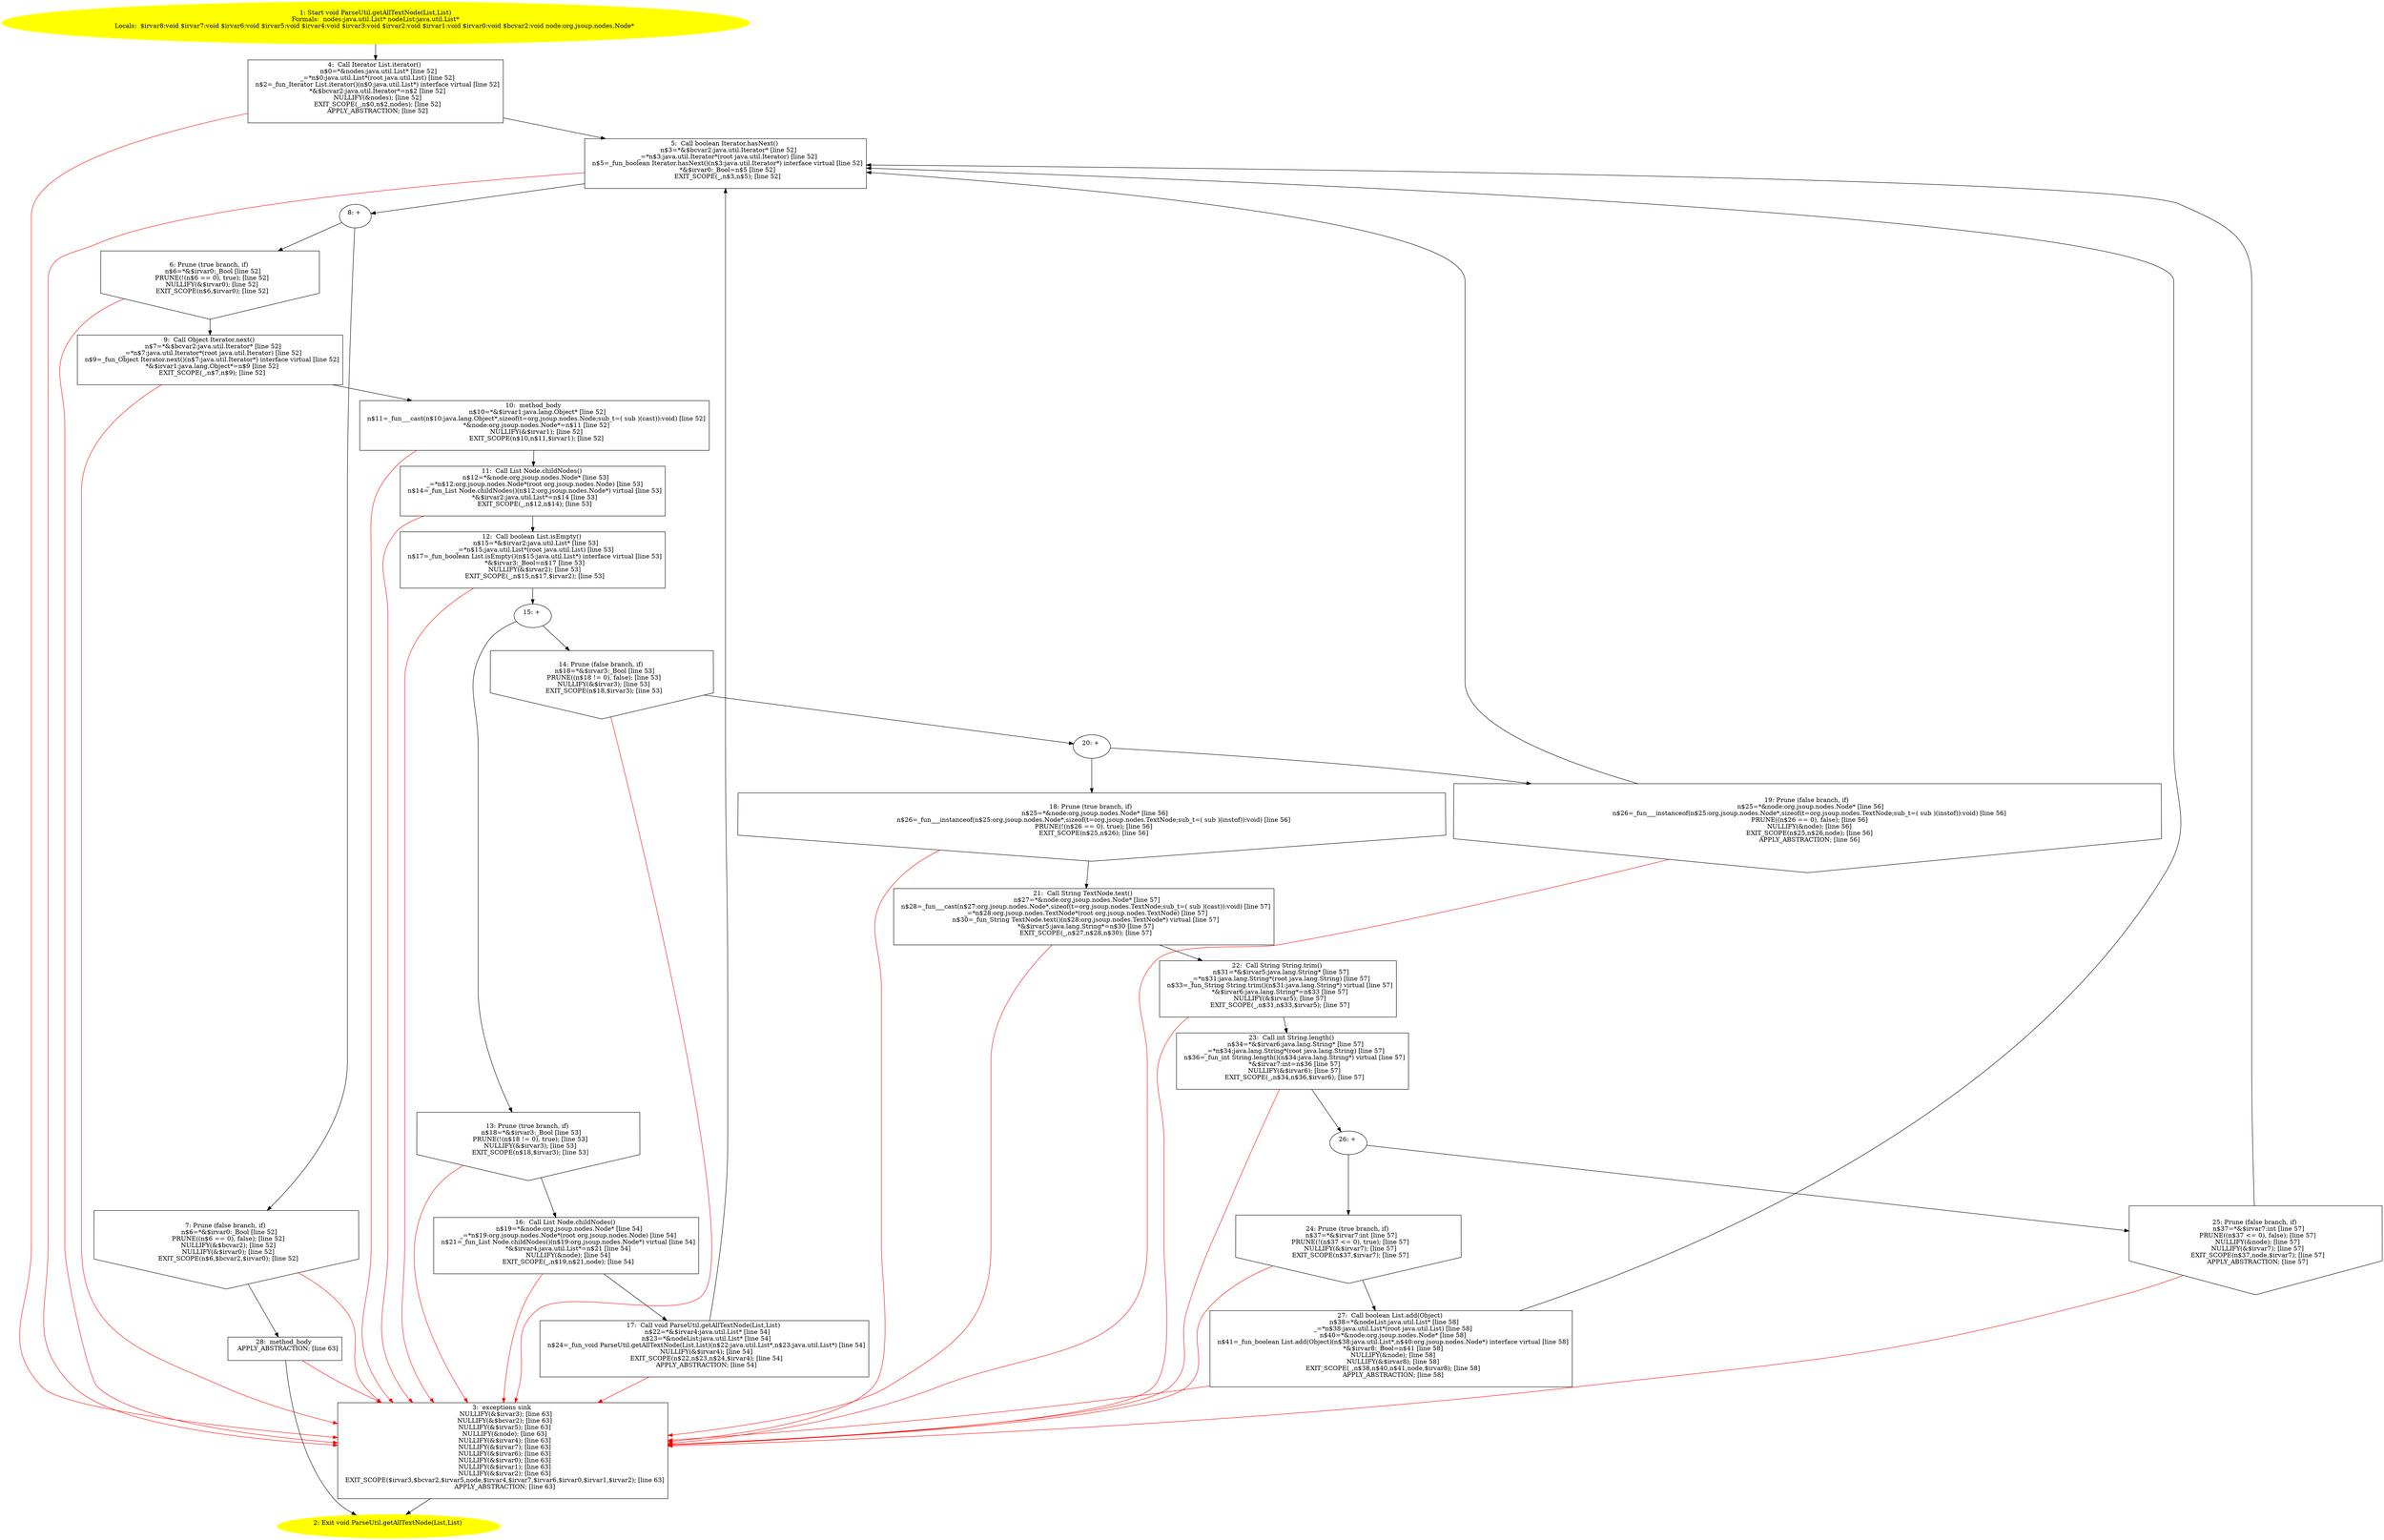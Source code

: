 /* @generated */
digraph cfg {
"com.zrlog.util.ParseUtil.getAllTextNode(java.util.List,java.util.List):void.636949c1dd15174810954431f86c50c9_1" [label="1: Start void ParseUtil.getAllTextNode(List,List)\nFormals:  nodes:java.util.List* nodeList:java.util.List*\nLocals:  $irvar8:void $irvar7:void $irvar6:void $irvar5:void $irvar4:void $irvar3:void $irvar2:void $irvar1:void $irvar0:void $bcvar2:void node:org.jsoup.nodes.Node* \n  " color=yellow style=filled]
	

	 "com.zrlog.util.ParseUtil.getAllTextNode(java.util.List,java.util.List):void.636949c1dd15174810954431f86c50c9_1" -> "com.zrlog.util.ParseUtil.getAllTextNode(java.util.List,java.util.List):void.636949c1dd15174810954431f86c50c9_4" ;
"com.zrlog.util.ParseUtil.getAllTextNode(java.util.List,java.util.List):void.636949c1dd15174810954431f86c50c9_2" [label="2: Exit void ParseUtil.getAllTextNode(List,List) \n  " color=yellow style=filled]
	

"com.zrlog.util.ParseUtil.getAllTextNode(java.util.List,java.util.List):void.636949c1dd15174810954431f86c50c9_3" [label="3:  exceptions sink \n   NULLIFY(&$irvar3); [line 63]\n  NULLIFY(&$bcvar2); [line 63]\n  NULLIFY(&$irvar5); [line 63]\n  NULLIFY(&node); [line 63]\n  NULLIFY(&$irvar4); [line 63]\n  NULLIFY(&$irvar7); [line 63]\n  NULLIFY(&$irvar6); [line 63]\n  NULLIFY(&$irvar0); [line 63]\n  NULLIFY(&$irvar1); [line 63]\n  NULLIFY(&$irvar2); [line 63]\n  EXIT_SCOPE($irvar3,$bcvar2,$irvar5,node,$irvar4,$irvar7,$irvar6,$irvar0,$irvar1,$irvar2); [line 63]\n  APPLY_ABSTRACTION; [line 63]\n " shape="box"]
	

	 "com.zrlog.util.ParseUtil.getAllTextNode(java.util.List,java.util.List):void.636949c1dd15174810954431f86c50c9_3" -> "com.zrlog.util.ParseUtil.getAllTextNode(java.util.List,java.util.List):void.636949c1dd15174810954431f86c50c9_2" ;
"com.zrlog.util.ParseUtil.getAllTextNode(java.util.List,java.util.List):void.636949c1dd15174810954431f86c50c9_4" [label="4:  Call Iterator List.iterator() \n   n$0=*&nodes:java.util.List* [line 52]\n  _=*n$0:java.util.List*(root java.util.List) [line 52]\n  n$2=_fun_Iterator List.iterator()(n$0:java.util.List*) interface virtual [line 52]\n  *&$bcvar2:java.util.Iterator*=n$2 [line 52]\n  NULLIFY(&nodes); [line 52]\n  EXIT_SCOPE(_,n$0,n$2,nodes); [line 52]\n  APPLY_ABSTRACTION; [line 52]\n " shape="box"]
	

	 "com.zrlog.util.ParseUtil.getAllTextNode(java.util.List,java.util.List):void.636949c1dd15174810954431f86c50c9_4" -> "com.zrlog.util.ParseUtil.getAllTextNode(java.util.List,java.util.List):void.636949c1dd15174810954431f86c50c9_5" ;
	 "com.zrlog.util.ParseUtil.getAllTextNode(java.util.List,java.util.List):void.636949c1dd15174810954431f86c50c9_4" -> "com.zrlog.util.ParseUtil.getAllTextNode(java.util.List,java.util.List):void.636949c1dd15174810954431f86c50c9_3" [color="red" ];
"com.zrlog.util.ParseUtil.getAllTextNode(java.util.List,java.util.List):void.636949c1dd15174810954431f86c50c9_5" [label="5:  Call boolean Iterator.hasNext() \n   n$3=*&$bcvar2:java.util.Iterator* [line 52]\n  _=*n$3:java.util.Iterator*(root java.util.Iterator) [line 52]\n  n$5=_fun_boolean Iterator.hasNext()(n$3:java.util.Iterator*) interface virtual [line 52]\n  *&$irvar0:_Bool=n$5 [line 52]\n  EXIT_SCOPE(_,n$3,n$5); [line 52]\n " shape="box"]
	

	 "com.zrlog.util.ParseUtil.getAllTextNode(java.util.List,java.util.List):void.636949c1dd15174810954431f86c50c9_5" -> "com.zrlog.util.ParseUtil.getAllTextNode(java.util.List,java.util.List):void.636949c1dd15174810954431f86c50c9_8" ;
	 "com.zrlog.util.ParseUtil.getAllTextNode(java.util.List,java.util.List):void.636949c1dd15174810954431f86c50c9_5" -> "com.zrlog.util.ParseUtil.getAllTextNode(java.util.List,java.util.List):void.636949c1dd15174810954431f86c50c9_3" [color="red" ];
"com.zrlog.util.ParseUtil.getAllTextNode(java.util.List,java.util.List):void.636949c1dd15174810954431f86c50c9_6" [label="6: Prune (true branch, if) \n   n$6=*&$irvar0:_Bool [line 52]\n  PRUNE(!(n$6 == 0), true); [line 52]\n  NULLIFY(&$irvar0); [line 52]\n  EXIT_SCOPE(n$6,$irvar0); [line 52]\n " shape="invhouse"]
	

	 "com.zrlog.util.ParseUtil.getAllTextNode(java.util.List,java.util.List):void.636949c1dd15174810954431f86c50c9_6" -> "com.zrlog.util.ParseUtil.getAllTextNode(java.util.List,java.util.List):void.636949c1dd15174810954431f86c50c9_9" ;
	 "com.zrlog.util.ParseUtil.getAllTextNode(java.util.List,java.util.List):void.636949c1dd15174810954431f86c50c9_6" -> "com.zrlog.util.ParseUtil.getAllTextNode(java.util.List,java.util.List):void.636949c1dd15174810954431f86c50c9_3" [color="red" ];
"com.zrlog.util.ParseUtil.getAllTextNode(java.util.List,java.util.List):void.636949c1dd15174810954431f86c50c9_7" [label="7: Prune (false branch, if) \n   n$6=*&$irvar0:_Bool [line 52]\n  PRUNE((n$6 == 0), false); [line 52]\n  NULLIFY(&$bcvar2); [line 52]\n  NULLIFY(&$irvar0); [line 52]\n  EXIT_SCOPE(n$6,$bcvar2,$irvar0); [line 52]\n " shape="invhouse"]
	

	 "com.zrlog.util.ParseUtil.getAllTextNode(java.util.List,java.util.List):void.636949c1dd15174810954431f86c50c9_7" -> "com.zrlog.util.ParseUtil.getAllTextNode(java.util.List,java.util.List):void.636949c1dd15174810954431f86c50c9_28" ;
	 "com.zrlog.util.ParseUtil.getAllTextNode(java.util.List,java.util.List):void.636949c1dd15174810954431f86c50c9_7" -> "com.zrlog.util.ParseUtil.getAllTextNode(java.util.List,java.util.List):void.636949c1dd15174810954431f86c50c9_3" [color="red" ];
"com.zrlog.util.ParseUtil.getAllTextNode(java.util.List,java.util.List):void.636949c1dd15174810954431f86c50c9_8" [label="8: + \n  " ]
	

	 "com.zrlog.util.ParseUtil.getAllTextNode(java.util.List,java.util.List):void.636949c1dd15174810954431f86c50c9_8" -> "com.zrlog.util.ParseUtil.getAllTextNode(java.util.List,java.util.List):void.636949c1dd15174810954431f86c50c9_6" ;
	 "com.zrlog.util.ParseUtil.getAllTextNode(java.util.List,java.util.List):void.636949c1dd15174810954431f86c50c9_8" -> "com.zrlog.util.ParseUtil.getAllTextNode(java.util.List,java.util.List):void.636949c1dd15174810954431f86c50c9_7" ;
"com.zrlog.util.ParseUtil.getAllTextNode(java.util.List,java.util.List):void.636949c1dd15174810954431f86c50c9_9" [label="9:  Call Object Iterator.next() \n   n$7=*&$bcvar2:java.util.Iterator* [line 52]\n  _=*n$7:java.util.Iterator*(root java.util.Iterator) [line 52]\n  n$9=_fun_Object Iterator.next()(n$7:java.util.Iterator*) interface virtual [line 52]\n  *&$irvar1:java.lang.Object*=n$9 [line 52]\n  EXIT_SCOPE(_,n$7,n$9); [line 52]\n " shape="box"]
	

	 "com.zrlog.util.ParseUtil.getAllTextNode(java.util.List,java.util.List):void.636949c1dd15174810954431f86c50c9_9" -> "com.zrlog.util.ParseUtil.getAllTextNode(java.util.List,java.util.List):void.636949c1dd15174810954431f86c50c9_10" ;
	 "com.zrlog.util.ParseUtil.getAllTextNode(java.util.List,java.util.List):void.636949c1dd15174810954431f86c50c9_9" -> "com.zrlog.util.ParseUtil.getAllTextNode(java.util.List,java.util.List):void.636949c1dd15174810954431f86c50c9_3" [color="red" ];
"com.zrlog.util.ParseUtil.getAllTextNode(java.util.List,java.util.List):void.636949c1dd15174810954431f86c50c9_10" [label="10:  method_body \n   n$10=*&$irvar1:java.lang.Object* [line 52]\n  n$11=_fun___cast(n$10:java.lang.Object*,sizeof(t=org.jsoup.nodes.Node;sub_t=( sub )(cast)):void) [line 52]\n  *&node:org.jsoup.nodes.Node*=n$11 [line 52]\n  NULLIFY(&$irvar1); [line 52]\n  EXIT_SCOPE(n$10,n$11,$irvar1); [line 52]\n " shape="box"]
	

	 "com.zrlog.util.ParseUtil.getAllTextNode(java.util.List,java.util.List):void.636949c1dd15174810954431f86c50c9_10" -> "com.zrlog.util.ParseUtil.getAllTextNode(java.util.List,java.util.List):void.636949c1dd15174810954431f86c50c9_11" ;
	 "com.zrlog.util.ParseUtil.getAllTextNode(java.util.List,java.util.List):void.636949c1dd15174810954431f86c50c9_10" -> "com.zrlog.util.ParseUtil.getAllTextNode(java.util.List,java.util.List):void.636949c1dd15174810954431f86c50c9_3" [color="red" ];
"com.zrlog.util.ParseUtil.getAllTextNode(java.util.List,java.util.List):void.636949c1dd15174810954431f86c50c9_11" [label="11:  Call List Node.childNodes() \n   n$12=*&node:org.jsoup.nodes.Node* [line 53]\n  _=*n$12:org.jsoup.nodes.Node*(root org.jsoup.nodes.Node) [line 53]\n  n$14=_fun_List Node.childNodes()(n$12:org.jsoup.nodes.Node*) virtual [line 53]\n  *&$irvar2:java.util.List*=n$14 [line 53]\n  EXIT_SCOPE(_,n$12,n$14); [line 53]\n " shape="box"]
	

	 "com.zrlog.util.ParseUtil.getAllTextNode(java.util.List,java.util.List):void.636949c1dd15174810954431f86c50c9_11" -> "com.zrlog.util.ParseUtil.getAllTextNode(java.util.List,java.util.List):void.636949c1dd15174810954431f86c50c9_12" ;
	 "com.zrlog.util.ParseUtil.getAllTextNode(java.util.List,java.util.List):void.636949c1dd15174810954431f86c50c9_11" -> "com.zrlog.util.ParseUtil.getAllTextNode(java.util.List,java.util.List):void.636949c1dd15174810954431f86c50c9_3" [color="red" ];
"com.zrlog.util.ParseUtil.getAllTextNode(java.util.List,java.util.List):void.636949c1dd15174810954431f86c50c9_12" [label="12:  Call boolean List.isEmpty() \n   n$15=*&$irvar2:java.util.List* [line 53]\n  _=*n$15:java.util.List*(root java.util.List) [line 53]\n  n$17=_fun_boolean List.isEmpty()(n$15:java.util.List*) interface virtual [line 53]\n  *&$irvar3:_Bool=n$17 [line 53]\n  NULLIFY(&$irvar2); [line 53]\n  EXIT_SCOPE(_,n$15,n$17,$irvar2); [line 53]\n " shape="box"]
	

	 "com.zrlog.util.ParseUtil.getAllTextNode(java.util.List,java.util.List):void.636949c1dd15174810954431f86c50c9_12" -> "com.zrlog.util.ParseUtil.getAllTextNode(java.util.List,java.util.List):void.636949c1dd15174810954431f86c50c9_15" ;
	 "com.zrlog.util.ParseUtil.getAllTextNode(java.util.List,java.util.List):void.636949c1dd15174810954431f86c50c9_12" -> "com.zrlog.util.ParseUtil.getAllTextNode(java.util.List,java.util.List):void.636949c1dd15174810954431f86c50c9_3" [color="red" ];
"com.zrlog.util.ParseUtil.getAllTextNode(java.util.List,java.util.List):void.636949c1dd15174810954431f86c50c9_13" [label="13: Prune (true branch, if) \n   n$18=*&$irvar3:_Bool [line 53]\n  PRUNE(!(n$18 != 0), true); [line 53]\n  NULLIFY(&$irvar3); [line 53]\n  EXIT_SCOPE(n$18,$irvar3); [line 53]\n " shape="invhouse"]
	

	 "com.zrlog.util.ParseUtil.getAllTextNode(java.util.List,java.util.List):void.636949c1dd15174810954431f86c50c9_13" -> "com.zrlog.util.ParseUtil.getAllTextNode(java.util.List,java.util.List):void.636949c1dd15174810954431f86c50c9_16" ;
	 "com.zrlog.util.ParseUtil.getAllTextNode(java.util.List,java.util.List):void.636949c1dd15174810954431f86c50c9_13" -> "com.zrlog.util.ParseUtil.getAllTextNode(java.util.List,java.util.List):void.636949c1dd15174810954431f86c50c9_3" [color="red" ];
"com.zrlog.util.ParseUtil.getAllTextNode(java.util.List,java.util.List):void.636949c1dd15174810954431f86c50c9_14" [label="14: Prune (false branch, if) \n   n$18=*&$irvar3:_Bool [line 53]\n  PRUNE((n$18 != 0), false); [line 53]\n  NULLIFY(&$irvar3); [line 53]\n  EXIT_SCOPE(n$18,$irvar3); [line 53]\n " shape="invhouse"]
	

	 "com.zrlog.util.ParseUtil.getAllTextNode(java.util.List,java.util.List):void.636949c1dd15174810954431f86c50c9_14" -> "com.zrlog.util.ParseUtil.getAllTextNode(java.util.List,java.util.List):void.636949c1dd15174810954431f86c50c9_20" ;
	 "com.zrlog.util.ParseUtil.getAllTextNode(java.util.List,java.util.List):void.636949c1dd15174810954431f86c50c9_14" -> "com.zrlog.util.ParseUtil.getAllTextNode(java.util.List,java.util.List):void.636949c1dd15174810954431f86c50c9_3" [color="red" ];
"com.zrlog.util.ParseUtil.getAllTextNode(java.util.List,java.util.List):void.636949c1dd15174810954431f86c50c9_15" [label="15: + \n  " ]
	

	 "com.zrlog.util.ParseUtil.getAllTextNode(java.util.List,java.util.List):void.636949c1dd15174810954431f86c50c9_15" -> "com.zrlog.util.ParseUtil.getAllTextNode(java.util.List,java.util.List):void.636949c1dd15174810954431f86c50c9_13" ;
	 "com.zrlog.util.ParseUtil.getAllTextNode(java.util.List,java.util.List):void.636949c1dd15174810954431f86c50c9_15" -> "com.zrlog.util.ParseUtil.getAllTextNode(java.util.List,java.util.List):void.636949c1dd15174810954431f86c50c9_14" ;
"com.zrlog.util.ParseUtil.getAllTextNode(java.util.List,java.util.List):void.636949c1dd15174810954431f86c50c9_16" [label="16:  Call List Node.childNodes() \n   n$19=*&node:org.jsoup.nodes.Node* [line 54]\n  _=*n$19:org.jsoup.nodes.Node*(root org.jsoup.nodes.Node) [line 54]\n  n$21=_fun_List Node.childNodes()(n$19:org.jsoup.nodes.Node*) virtual [line 54]\n  *&$irvar4:java.util.List*=n$21 [line 54]\n  NULLIFY(&node); [line 54]\n  EXIT_SCOPE(_,n$19,n$21,node); [line 54]\n " shape="box"]
	

	 "com.zrlog.util.ParseUtil.getAllTextNode(java.util.List,java.util.List):void.636949c1dd15174810954431f86c50c9_16" -> "com.zrlog.util.ParseUtil.getAllTextNode(java.util.List,java.util.List):void.636949c1dd15174810954431f86c50c9_17" ;
	 "com.zrlog.util.ParseUtil.getAllTextNode(java.util.List,java.util.List):void.636949c1dd15174810954431f86c50c9_16" -> "com.zrlog.util.ParseUtil.getAllTextNode(java.util.List,java.util.List):void.636949c1dd15174810954431f86c50c9_3" [color="red" ];
"com.zrlog.util.ParseUtil.getAllTextNode(java.util.List,java.util.List):void.636949c1dd15174810954431f86c50c9_17" [label="17:  Call void ParseUtil.getAllTextNode(List,List) \n   n$22=*&$irvar4:java.util.List* [line 54]\n  n$23=*&nodeList:java.util.List* [line 54]\n  n$24=_fun_void ParseUtil.getAllTextNode(List,List)(n$22:java.util.List*,n$23:java.util.List*) [line 54]\n  NULLIFY(&$irvar4); [line 54]\n  EXIT_SCOPE(n$22,n$23,n$24,$irvar4); [line 54]\n  APPLY_ABSTRACTION; [line 54]\n " shape="box"]
	

	 "com.zrlog.util.ParseUtil.getAllTextNode(java.util.List,java.util.List):void.636949c1dd15174810954431f86c50c9_17" -> "com.zrlog.util.ParseUtil.getAllTextNode(java.util.List,java.util.List):void.636949c1dd15174810954431f86c50c9_5" ;
	 "com.zrlog.util.ParseUtil.getAllTextNode(java.util.List,java.util.List):void.636949c1dd15174810954431f86c50c9_17" -> "com.zrlog.util.ParseUtil.getAllTextNode(java.util.List,java.util.List):void.636949c1dd15174810954431f86c50c9_3" [color="red" ];
"com.zrlog.util.ParseUtil.getAllTextNode(java.util.List,java.util.List):void.636949c1dd15174810954431f86c50c9_18" [label="18: Prune (true branch, if) \n   n$25=*&node:org.jsoup.nodes.Node* [line 56]\n  n$26=_fun___instanceof(n$25:org.jsoup.nodes.Node*,sizeof(t=org.jsoup.nodes.TextNode;sub_t=( sub )(instof)):void) [line 56]\n  PRUNE(!(n$26 == 0), true); [line 56]\n  EXIT_SCOPE(n$25,n$26); [line 56]\n " shape="invhouse"]
	

	 "com.zrlog.util.ParseUtil.getAllTextNode(java.util.List,java.util.List):void.636949c1dd15174810954431f86c50c9_18" -> "com.zrlog.util.ParseUtil.getAllTextNode(java.util.List,java.util.List):void.636949c1dd15174810954431f86c50c9_21" ;
	 "com.zrlog.util.ParseUtil.getAllTextNode(java.util.List,java.util.List):void.636949c1dd15174810954431f86c50c9_18" -> "com.zrlog.util.ParseUtil.getAllTextNode(java.util.List,java.util.List):void.636949c1dd15174810954431f86c50c9_3" [color="red" ];
"com.zrlog.util.ParseUtil.getAllTextNode(java.util.List,java.util.List):void.636949c1dd15174810954431f86c50c9_19" [label="19: Prune (false branch, if) \n   n$25=*&node:org.jsoup.nodes.Node* [line 56]\n  n$26=_fun___instanceof(n$25:org.jsoup.nodes.Node*,sizeof(t=org.jsoup.nodes.TextNode;sub_t=( sub )(instof)):void) [line 56]\n  PRUNE((n$26 == 0), false); [line 56]\n  NULLIFY(&node); [line 56]\n  EXIT_SCOPE(n$25,n$26,node); [line 56]\n  APPLY_ABSTRACTION; [line 56]\n " shape="invhouse"]
	

	 "com.zrlog.util.ParseUtil.getAllTextNode(java.util.List,java.util.List):void.636949c1dd15174810954431f86c50c9_19" -> "com.zrlog.util.ParseUtil.getAllTextNode(java.util.List,java.util.List):void.636949c1dd15174810954431f86c50c9_5" ;
	 "com.zrlog.util.ParseUtil.getAllTextNode(java.util.List,java.util.List):void.636949c1dd15174810954431f86c50c9_19" -> "com.zrlog.util.ParseUtil.getAllTextNode(java.util.List,java.util.List):void.636949c1dd15174810954431f86c50c9_3" [color="red" ];
"com.zrlog.util.ParseUtil.getAllTextNode(java.util.List,java.util.List):void.636949c1dd15174810954431f86c50c9_20" [label="20: + \n  " ]
	

	 "com.zrlog.util.ParseUtil.getAllTextNode(java.util.List,java.util.List):void.636949c1dd15174810954431f86c50c9_20" -> "com.zrlog.util.ParseUtil.getAllTextNode(java.util.List,java.util.List):void.636949c1dd15174810954431f86c50c9_18" ;
	 "com.zrlog.util.ParseUtil.getAllTextNode(java.util.List,java.util.List):void.636949c1dd15174810954431f86c50c9_20" -> "com.zrlog.util.ParseUtil.getAllTextNode(java.util.List,java.util.List):void.636949c1dd15174810954431f86c50c9_19" ;
"com.zrlog.util.ParseUtil.getAllTextNode(java.util.List,java.util.List):void.636949c1dd15174810954431f86c50c9_21" [label="21:  Call String TextNode.text() \n   n$27=*&node:org.jsoup.nodes.Node* [line 57]\n  n$28=_fun___cast(n$27:org.jsoup.nodes.Node*,sizeof(t=org.jsoup.nodes.TextNode;sub_t=( sub )(cast)):void) [line 57]\n  _=*n$28:org.jsoup.nodes.TextNode*(root org.jsoup.nodes.TextNode) [line 57]\n  n$30=_fun_String TextNode.text()(n$28:org.jsoup.nodes.TextNode*) virtual [line 57]\n  *&$irvar5:java.lang.String*=n$30 [line 57]\n  EXIT_SCOPE(_,n$27,n$28,n$30); [line 57]\n " shape="box"]
	

	 "com.zrlog.util.ParseUtil.getAllTextNode(java.util.List,java.util.List):void.636949c1dd15174810954431f86c50c9_21" -> "com.zrlog.util.ParseUtil.getAllTextNode(java.util.List,java.util.List):void.636949c1dd15174810954431f86c50c9_22" ;
	 "com.zrlog.util.ParseUtil.getAllTextNode(java.util.List,java.util.List):void.636949c1dd15174810954431f86c50c9_21" -> "com.zrlog.util.ParseUtil.getAllTextNode(java.util.List,java.util.List):void.636949c1dd15174810954431f86c50c9_3" [color="red" ];
"com.zrlog.util.ParseUtil.getAllTextNode(java.util.List,java.util.List):void.636949c1dd15174810954431f86c50c9_22" [label="22:  Call String String.trim() \n   n$31=*&$irvar5:java.lang.String* [line 57]\n  _=*n$31:java.lang.String*(root java.lang.String) [line 57]\n  n$33=_fun_String String.trim()(n$31:java.lang.String*) virtual [line 57]\n  *&$irvar6:java.lang.String*=n$33 [line 57]\n  NULLIFY(&$irvar5); [line 57]\n  EXIT_SCOPE(_,n$31,n$33,$irvar5); [line 57]\n " shape="box"]
	

	 "com.zrlog.util.ParseUtil.getAllTextNode(java.util.List,java.util.List):void.636949c1dd15174810954431f86c50c9_22" -> "com.zrlog.util.ParseUtil.getAllTextNode(java.util.List,java.util.List):void.636949c1dd15174810954431f86c50c9_23" ;
	 "com.zrlog.util.ParseUtil.getAllTextNode(java.util.List,java.util.List):void.636949c1dd15174810954431f86c50c9_22" -> "com.zrlog.util.ParseUtil.getAllTextNode(java.util.List,java.util.List):void.636949c1dd15174810954431f86c50c9_3" [color="red" ];
"com.zrlog.util.ParseUtil.getAllTextNode(java.util.List,java.util.List):void.636949c1dd15174810954431f86c50c9_23" [label="23:  Call int String.length() \n   n$34=*&$irvar6:java.lang.String* [line 57]\n  _=*n$34:java.lang.String*(root java.lang.String) [line 57]\n  n$36=_fun_int String.length()(n$34:java.lang.String*) virtual [line 57]\n  *&$irvar7:int=n$36 [line 57]\n  NULLIFY(&$irvar6); [line 57]\n  EXIT_SCOPE(_,n$34,n$36,$irvar6); [line 57]\n " shape="box"]
	

	 "com.zrlog.util.ParseUtil.getAllTextNode(java.util.List,java.util.List):void.636949c1dd15174810954431f86c50c9_23" -> "com.zrlog.util.ParseUtil.getAllTextNode(java.util.List,java.util.List):void.636949c1dd15174810954431f86c50c9_26" ;
	 "com.zrlog.util.ParseUtil.getAllTextNode(java.util.List,java.util.List):void.636949c1dd15174810954431f86c50c9_23" -> "com.zrlog.util.ParseUtil.getAllTextNode(java.util.List,java.util.List):void.636949c1dd15174810954431f86c50c9_3" [color="red" ];
"com.zrlog.util.ParseUtil.getAllTextNode(java.util.List,java.util.List):void.636949c1dd15174810954431f86c50c9_24" [label="24: Prune (true branch, if) \n   n$37=*&$irvar7:int [line 57]\n  PRUNE(!(n$37 <= 0), true); [line 57]\n  NULLIFY(&$irvar7); [line 57]\n  EXIT_SCOPE(n$37,$irvar7); [line 57]\n " shape="invhouse"]
	

	 "com.zrlog.util.ParseUtil.getAllTextNode(java.util.List,java.util.List):void.636949c1dd15174810954431f86c50c9_24" -> "com.zrlog.util.ParseUtil.getAllTextNode(java.util.List,java.util.List):void.636949c1dd15174810954431f86c50c9_27" ;
	 "com.zrlog.util.ParseUtil.getAllTextNode(java.util.List,java.util.List):void.636949c1dd15174810954431f86c50c9_24" -> "com.zrlog.util.ParseUtil.getAllTextNode(java.util.List,java.util.List):void.636949c1dd15174810954431f86c50c9_3" [color="red" ];
"com.zrlog.util.ParseUtil.getAllTextNode(java.util.List,java.util.List):void.636949c1dd15174810954431f86c50c9_25" [label="25: Prune (false branch, if) \n   n$37=*&$irvar7:int [line 57]\n  PRUNE((n$37 <= 0), false); [line 57]\n  NULLIFY(&node); [line 57]\n  NULLIFY(&$irvar7); [line 57]\n  EXIT_SCOPE(n$37,node,$irvar7); [line 57]\n  APPLY_ABSTRACTION; [line 57]\n " shape="invhouse"]
	

	 "com.zrlog.util.ParseUtil.getAllTextNode(java.util.List,java.util.List):void.636949c1dd15174810954431f86c50c9_25" -> "com.zrlog.util.ParseUtil.getAllTextNode(java.util.List,java.util.List):void.636949c1dd15174810954431f86c50c9_5" ;
	 "com.zrlog.util.ParseUtil.getAllTextNode(java.util.List,java.util.List):void.636949c1dd15174810954431f86c50c9_25" -> "com.zrlog.util.ParseUtil.getAllTextNode(java.util.List,java.util.List):void.636949c1dd15174810954431f86c50c9_3" [color="red" ];
"com.zrlog.util.ParseUtil.getAllTextNode(java.util.List,java.util.List):void.636949c1dd15174810954431f86c50c9_26" [label="26: + \n  " ]
	

	 "com.zrlog.util.ParseUtil.getAllTextNode(java.util.List,java.util.List):void.636949c1dd15174810954431f86c50c9_26" -> "com.zrlog.util.ParseUtil.getAllTextNode(java.util.List,java.util.List):void.636949c1dd15174810954431f86c50c9_24" ;
	 "com.zrlog.util.ParseUtil.getAllTextNode(java.util.List,java.util.List):void.636949c1dd15174810954431f86c50c9_26" -> "com.zrlog.util.ParseUtil.getAllTextNode(java.util.List,java.util.List):void.636949c1dd15174810954431f86c50c9_25" ;
"com.zrlog.util.ParseUtil.getAllTextNode(java.util.List,java.util.List):void.636949c1dd15174810954431f86c50c9_27" [label="27:  Call boolean List.add(Object) \n   n$38=*&nodeList:java.util.List* [line 58]\n  _=*n$38:java.util.List*(root java.util.List) [line 58]\n  n$40=*&node:org.jsoup.nodes.Node* [line 58]\n  n$41=_fun_boolean List.add(Object)(n$38:java.util.List*,n$40:org.jsoup.nodes.Node*) interface virtual [line 58]\n  *&$irvar8:_Bool=n$41 [line 58]\n  NULLIFY(&node); [line 58]\n  NULLIFY(&$irvar8); [line 58]\n  EXIT_SCOPE(_,n$38,n$40,n$41,node,$irvar8); [line 58]\n  APPLY_ABSTRACTION; [line 58]\n " shape="box"]
	

	 "com.zrlog.util.ParseUtil.getAllTextNode(java.util.List,java.util.List):void.636949c1dd15174810954431f86c50c9_27" -> "com.zrlog.util.ParseUtil.getAllTextNode(java.util.List,java.util.List):void.636949c1dd15174810954431f86c50c9_5" ;
	 "com.zrlog.util.ParseUtil.getAllTextNode(java.util.List,java.util.List):void.636949c1dd15174810954431f86c50c9_27" -> "com.zrlog.util.ParseUtil.getAllTextNode(java.util.List,java.util.List):void.636949c1dd15174810954431f86c50c9_3" [color="red" ];
"com.zrlog.util.ParseUtil.getAllTextNode(java.util.List,java.util.List):void.636949c1dd15174810954431f86c50c9_28" [label="28:  method_body \n   APPLY_ABSTRACTION; [line 63]\n " shape="box"]
	

	 "com.zrlog.util.ParseUtil.getAllTextNode(java.util.List,java.util.List):void.636949c1dd15174810954431f86c50c9_28" -> "com.zrlog.util.ParseUtil.getAllTextNode(java.util.List,java.util.List):void.636949c1dd15174810954431f86c50c9_2" ;
	 "com.zrlog.util.ParseUtil.getAllTextNode(java.util.List,java.util.List):void.636949c1dd15174810954431f86c50c9_28" -> "com.zrlog.util.ParseUtil.getAllTextNode(java.util.List,java.util.List):void.636949c1dd15174810954431f86c50c9_3" [color="red" ];
}
